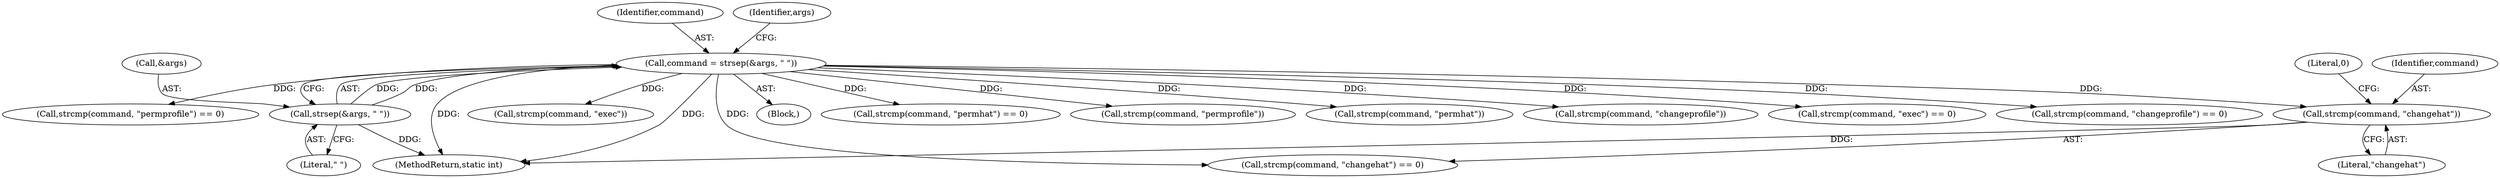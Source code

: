 digraph "0_linux_30a46a4647fd1df9cf52e43bf467f0d9265096ca@API" {
"1000201" [label="(Call,strcmp(command, \"changehat\"))"];
"1000160" [label="(Call,command = strsep(&args, \" \"))"];
"1000162" [label="(Call,strsep(&args, \" \"))"];
"1000165" [label="(Literal,\" \")"];
"1000230" [label="(Call,strcmp(command, \"changeprofile\"))"];
"1000269" [label="(Call,strcmp(command, \"exec\") == 0)"];
"1000229" [label="(Call,strcmp(command, \"changeprofile\") == 0)"];
"1000245" [label="(Call,strcmp(command, \"permprofile\") == 0)"];
"1000200" [label="(Call,strcmp(command, \"changehat\") == 0)"];
"1000270" [label="(Call,strcmp(command, \"exec\"))"];
"1000160" [label="(Call,command = strsep(&args, \" \"))"];
"1000336" [label="(MethodReturn,static int)"];
"1000108" [label="(Block,)"];
"1000203" [label="(Literal,\"changehat\")"];
"1000215" [label="(Call,strcmp(command, \"permhat\") == 0)"];
"1000246" [label="(Call,strcmp(command, \"permprofile\"))"];
"1000162" [label="(Call,strsep(&args, \" \"))"];
"1000202" [label="(Identifier,command)"];
"1000216" [label="(Call,strcmp(command, \"permhat\"))"];
"1000204" [label="(Literal,0)"];
"1000201" [label="(Call,strcmp(command, \"changehat\"))"];
"1000161" [label="(Identifier,command)"];
"1000168" [label="(Identifier,args)"];
"1000163" [label="(Call,&args)"];
"1000201" -> "1000200"  [label="AST: "];
"1000201" -> "1000203"  [label="CFG: "];
"1000202" -> "1000201"  [label="AST: "];
"1000203" -> "1000201"  [label="AST: "];
"1000204" -> "1000201"  [label="CFG: "];
"1000201" -> "1000336"  [label="DDG: "];
"1000160" -> "1000201"  [label="DDG: "];
"1000160" -> "1000108"  [label="AST: "];
"1000160" -> "1000162"  [label="CFG: "];
"1000161" -> "1000160"  [label="AST: "];
"1000162" -> "1000160"  [label="AST: "];
"1000168" -> "1000160"  [label="CFG: "];
"1000160" -> "1000336"  [label="DDG: "];
"1000160" -> "1000336"  [label="DDG: "];
"1000162" -> "1000160"  [label="DDG: "];
"1000162" -> "1000160"  [label="DDG: "];
"1000160" -> "1000200"  [label="DDG: "];
"1000160" -> "1000215"  [label="DDG: "];
"1000160" -> "1000216"  [label="DDG: "];
"1000160" -> "1000229"  [label="DDG: "];
"1000160" -> "1000230"  [label="DDG: "];
"1000160" -> "1000245"  [label="DDG: "];
"1000160" -> "1000246"  [label="DDG: "];
"1000160" -> "1000269"  [label="DDG: "];
"1000160" -> "1000270"  [label="DDG: "];
"1000162" -> "1000165"  [label="CFG: "];
"1000163" -> "1000162"  [label="AST: "];
"1000165" -> "1000162"  [label="AST: "];
"1000162" -> "1000336"  [label="DDG: "];
}
